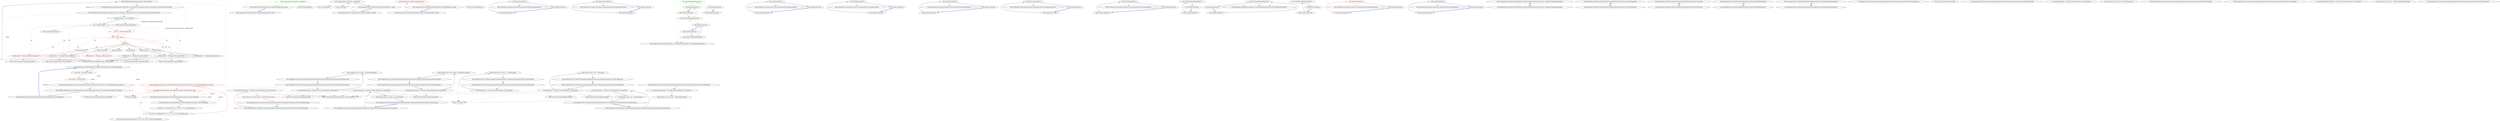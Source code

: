 digraph  {
n0 [label="Entry Humanizer.Tests.DateHumanize.VerifyWithCurrentDate(string, System.TimeSpan)", span="8-8", cluster="Humanizer.Tests.DateHumanize.VerifyWithCurrentDate(string, System.TimeSpan)"];
n1 [label="var utcNow = DateTime.UtcNow", span="10-10", cluster="Humanizer.Tests.DateHumanize.VerifyWithCurrentDate(string, System.TimeSpan)"];
n3 [label="Assert.Equal(expectedString, utcNow.Add(deltaFromNow).Humanize(utcDate: true, dateToCompareAgainst: utcNow))", span="14-14", cluster="Humanizer.Tests.DateHumanize.VerifyWithCurrentDate(string, System.TimeSpan)"];
n4 [label="Assert.Equal(expectedString, localNow.Add(deltaFromNow).Humanize(utcDate: false, dateToCompareAgainst: localNow))", span="15-15", cluster="Humanizer.Tests.DateHumanize.VerifyWithCurrentDate(string, System.TimeSpan)"];
n2 [label="var localNow = DateTime.Now", span="11-11", cluster="Humanizer.Tests.DateHumanize.VerifyWithCurrentDate(string, System.TimeSpan)", color=red, community=0];
n6 [label="Entry System.DateTime.Add(System.TimeSpan)", span="0-0", cluster="System.DateTime.Add(System.TimeSpan)"];
n7 [label="Entry System.DateTime.Humanize(bool, System.DateTime?)", span="19-19", cluster="System.DateTime.Humanize(bool, System.DateTime?)"];
n8 [label="Entry Unk.Equal", span="", cluster="Unk.Equal"];
n5 [label="Exit Humanizer.Tests.DateHumanize.VerifyWithCurrentDate(string, System.TimeSpan)", span="8-8", cluster="Humanizer.Tests.DateHumanize.VerifyWithCurrentDate(string, System.TimeSpan)"];
n9 [label="Entry Humanizer.Tests.DateHumanize.VerifyWithDateInjection(string, System.TimeSpan)", span="18-18", cluster="Humanizer.Tests.DateHumanize.VerifyWithDateInjection(string, System.TimeSpan)"];
n10 [label="var utcNow = new DateTime(2013, 6, 20, 9, 58, 22, DateTimeKind.Utc)", span="20-20", cluster="Humanizer.Tests.DateHumanize.VerifyWithDateInjection(string, System.TimeSpan)"];
n12 [label="Assert.Equal(expectedString, utcNow.Add(deltaFromNow).Humanize(utcDate: true, dateToCompareAgainst: utcNow))", span="23-23", cluster="Humanizer.Tests.DateHumanize.VerifyWithDateInjection(string, System.TimeSpan)", color=red, community=0];
n13 [label="Assert.Equal(expectedString, now.Add(deltaFromNow).Humanize(false, now))", span="24-24", cluster="Humanizer.Tests.DateHumanize.VerifyWithDateInjection(string, System.TimeSpan)", color=red, community=0];
n11 [label="var now = new DateTime(2013, 6, 20, 11, 58, 22, DateTimeKind.Local)", span="21-21", cluster="Humanizer.Tests.DateHumanize.VerifyWithDateInjection(string, System.TimeSpan)"];
n15 [label="Entry System.DateTime.DateTime(int, int, int, int, int, int, System.DateTimeKind)", span="0-0", cluster="System.DateTime.DateTime(int, int, int, int, int, int, System.DateTimeKind)"];
n14 [label="Exit Humanizer.Tests.DateHumanize.VerifyWithDateInjection(string, System.TimeSpan)", span="18-18", cluster="Humanizer.Tests.DateHumanize.VerifyWithDateInjection(string, System.TimeSpan)"];
n16 [label="Entry Humanizer.Tests.DateHumanize.Verify(string, int, Humanizer.Localisation.TimeUnit, Humanizer.Localisation.TimeUnitTense)", span="27-27", cluster="Humanizer.Tests.DateHumanize.Verify(string, int, Humanizer.Localisation.TimeUnit, Humanizer.Localisation.TimeUnitTense)"];
n17 [label="var deltaFromNow = new TimeSpan()", span="29-29", cluster="Humanizer.Tests.DateHumanize.Verify(string, int, Humanizer.Localisation.TimeUnit, Humanizer.Localisation.TimeUnitTense)"];
n18 [label="unit = Math.Abs(unit)", span="30-30", cluster="Humanizer.Tests.DateHumanize.Verify(string, int, Humanizer.Localisation.TimeUnit, Humanizer.Localisation.TimeUnitTense)"];
n19 [label="tense == TimeUnitTense.Past", span="32-32", cluster="Humanizer.Tests.DateHumanize.Verify(string, int, Humanizer.Localisation.TimeUnit, Humanizer.Localisation.TimeUnitTense)", color=red, community=0];
n21 [label=timeUnit, span="35-35", cluster="Humanizer.Tests.DateHumanize.Verify(string, int, Humanizer.Localisation.TimeUnit, Humanizer.Localisation.TimeUnitTense)"];
n34 [label="VerifyWithCurrentDate(expectedString, deltaFromNow)", span="57-57", cluster="Humanizer.Tests.DateHumanize.Verify(string, int, Humanizer.Localisation.TimeUnit, Humanizer.Localisation.TimeUnitTense)"];
n35 [label="VerifyWithDateInjection(expectedString, deltaFromNow)", span="58-58", cluster="Humanizer.Tests.DateHumanize.Verify(string, int, Humanizer.Localisation.TimeUnit, Humanizer.Localisation.TimeUnitTense)"];
n37 [label="Entry System.TimeSpan.TimeSpan()", span="0-0", cluster="System.TimeSpan.TimeSpan()"];
n38 [label="Entry System.Math.Abs(int)", span="0-0", cluster="System.Math.Abs(int)"];
n20 [label="unit = -unit", span="33-33", cluster="Humanizer.Tests.DateHumanize.Verify(string, int, Humanizer.Localisation.TimeUnit, Humanizer.Localisation.TimeUnitTense)", color=red, community=0];
n23 [label="deltaFromNow = TimeSpan.FromSeconds(unit)", span="38-38", cluster="Humanizer.Tests.DateHumanize.Verify(string, int, Humanizer.Localisation.TimeUnit, Humanizer.Localisation.TimeUnitTense)"];
n25 [label="deltaFromNow = TimeSpan.FromMinutes(unit)", span="41-41", cluster="Humanizer.Tests.DateHumanize.Verify(string, int, Humanizer.Localisation.TimeUnit, Humanizer.Localisation.TimeUnitTense)", color=red, community=0];
n27 [label="deltaFromNow = TimeSpan.FromHours(unit)", span="44-44", cluster="Humanizer.Tests.DateHumanize.Verify(string, int, Humanizer.Localisation.TimeUnit, Humanizer.Localisation.TimeUnitTense)"];
n29 [label="deltaFromNow = TimeSpan.FromDays(unit)", span="47-47", cluster="Humanizer.Tests.DateHumanize.Verify(string, int, Humanizer.Localisation.TimeUnit, Humanizer.Localisation.TimeUnitTense)"];
n31 [label="deltaFromNow = TimeSpan.FromDays(unit*31)", span="50-50", cluster="Humanizer.Tests.DateHumanize.Verify(string, int, Humanizer.Localisation.TimeUnit, Humanizer.Localisation.TimeUnitTense)", color=red, community=0];
n33 [label="deltaFromNow = TimeSpan.FromDays(unit*366)", span="53-53", cluster="Humanizer.Tests.DateHumanize.Verify(string, int, Humanizer.Localisation.TimeUnit, Humanizer.Localisation.TimeUnitTense)"];
n22 [label="TimeUnit.Second", span="37-37", cluster="Humanizer.Tests.DateHumanize.Verify(string, int, Humanizer.Localisation.TimeUnit, Humanizer.Localisation.TimeUnitTense)"];
n24 [label="TimeUnit.Minute", span="40-40", cluster="Humanizer.Tests.DateHumanize.Verify(string, int, Humanizer.Localisation.TimeUnit, Humanizer.Localisation.TimeUnitTense)"];
n26 [label="TimeUnit.Hour", span="43-43", cluster="Humanizer.Tests.DateHumanize.Verify(string, int, Humanizer.Localisation.TimeUnit, Humanizer.Localisation.TimeUnitTense)"];
n28 [label="TimeUnit.Day", span="46-46", cluster="Humanizer.Tests.DateHumanize.Verify(string, int, Humanizer.Localisation.TimeUnit, Humanizer.Localisation.TimeUnitTense)"];
n30 [label="TimeUnit.Month", span="49-49", cluster="Humanizer.Tests.DateHumanize.Verify(string, int, Humanizer.Localisation.TimeUnit, Humanizer.Localisation.TimeUnitTense)"];
n32 [label="TimeUnit.Year", span="52-52", cluster="Humanizer.Tests.DateHumanize.Verify(string, int, Humanizer.Localisation.TimeUnit, Humanizer.Localisation.TimeUnitTense)"];
n40 [label="Entry System.TimeSpan.FromMinutes(double)", span="0-0", cluster="System.TimeSpan.FromMinutes(double)"];
n41 [label="Entry System.TimeSpan.FromHours(double)", span="0-0", cluster="System.TimeSpan.FromHours(double)"];
n39 [label="Entry System.TimeSpan.FromSeconds(double)", span="0-0", cluster="System.TimeSpan.FromSeconds(double)"];
n42 [label="Entry System.TimeSpan.FromDays(double)", span="0-0", cluster="System.TimeSpan.FromDays(double)"];
n36 [label="Exit Humanizer.Tests.DateHumanize.Verify(string, int, Humanizer.Localisation.TimeUnit, Humanizer.Localisation.TimeUnitTense)", span="27-27", cluster="Humanizer.Tests.DateHumanize.Verify(string, int, Humanizer.Localisation.TimeUnit, Humanizer.Localisation.TimeUnitTense)"];
d1 [label="Assert.Equal(number.Ordinalize(), ordinalized)", span="38-38", cluster="Humanizer.Tests.OrdinalizeTests.OrdinalizeString(string, string)", color=green, community=0];
d0 [label="Entry Humanizer.Tests.OrdinalizeTests.OrdinalizeString(string, string)", span="36-36", cluster="Humanizer.Tests.OrdinalizeTests.OrdinalizeString(string, string)"];
d2 [label="Exit Humanizer.Tests.OrdinalizeTests.OrdinalizeString(string, string)", span="36-36", cluster="Humanizer.Tests.OrdinalizeTests.OrdinalizeString(string, string)"];
d3 [label="Entry string.Ordinalize()", span="15-15", cluster="string.Ordinalize()"];
d4 [label="Entry Unk.Equal", span="", cluster="Unk.Equal"];
d6 [label="Assert.Equal(number.Ordinalize(), ordinalized)", span="72-72", cluster="Humanizer.Tests.OrdinalizeTests.OrdanizeNumber(int, string)"];
d5 [label="Entry Humanizer.Tests.OrdinalizeTests.OrdanizeNumber(int, string)", span="70-70", cluster="Humanizer.Tests.OrdinalizeTests.OrdanizeNumber(int, string)"];
d7 [label="Exit Humanizer.Tests.OrdinalizeTests.OrdanizeNumber(int, string)", span="70-70", cluster="Humanizer.Tests.OrdinalizeTests.OrdanizeNumber(int, string)"];
d8 [label="Entry int.Ordinalize()", span="25-25", cluster="int.Ordinalize()"];
m0_7 [label="Entry Humanizer.Localisation.Formatters.RussianFormatter.RussianFormatter()", span="4-4", cluster="Humanizer.Localisation.Formatters.RussianFormatter.RussianFormatter()", file="Configurator.cs"];
m0_3 [label="Entry Humanizer.Localisation.Formatters.RomanianFormatter.RomanianFormatter()", span="2-2", cluster="Humanizer.Localisation.Formatters.RomanianFormatter.RomanianFormatter()", file="Configurator.cs"];
m0_15 [label="Entry Humanizer.Localisation.Formatters.CzechSlovakPolishFormatter.CzechSlovakPolishFormatter()", span="2-2", cluster="Humanizer.Localisation.Formatters.CzechSlovakPolishFormatter.CzechSlovakPolishFormatter()", file="Configurator.cs"];
m0_11 [label="Entry Humanizer.Localisation.Formatters.ArabicFormatter.ArabicFormatter()", span="2-2", cluster="Humanizer.Localisation.Formatters.ArabicFormatter.ArabicFormatter()", file="Configurator.cs"];
m0_19 [label="Entry lambda expression", span="21-21", cluster="lambda expression", file="Configurator.cs"];
m0_0 [label="Entry lambda expression", span="16-16", cluster="lambda expression", file="Configurator.cs"];
m0_1 [label="new RomanianFormatter()", span="16-16", cluster="lambda expression", file="Configurator.cs"];
m0_2 [label="Exit lambda expression", span="16-16", cluster="lambda expression", file="Configurator.cs"];
m0_4 [label="Entry lambda expression", span="17-17", cluster="lambda expression", file="Configurator.cs"];
m0_5 [label="new RussianFormatter()", span="17-17", cluster="lambda expression", file="Configurator.cs"];
m0_6 [label="Exit lambda expression", span="17-17", cluster="lambda expression", file="Configurator.cs"];
m0_8 [label="Entry lambda expression", span="18-18", cluster="lambda expression", file="Configurator.cs"];
m0_9 [label="new ArabicFormatter()", span="18-18", cluster="lambda expression", file="Configurator.cs"];
m0_10 [label="Exit lambda expression", span="18-18", cluster="lambda expression", file="Configurator.cs"];
m0_12 [label="Entry lambda expression", span="19-19", cluster="lambda expression", file="Configurator.cs"];
m0_13 [label="new CzechSlovakPolishFormatter()", span="19-19", cluster="lambda expression", file="Configurator.cs", color=green, community=0];
m0_14 [label="Exit lambda expression", span="19-19", cluster="lambda expression", file="Configurator.cs"];
m0_16 [label="Entry lambda expression", span="20-20", cluster="lambda expression", file="Configurator.cs"];
m0_17 [label="new CzechSlovakPolishFormatter()", span="20-20", cluster="lambda expression", file="Configurator.cs"];
m0_18 [label="Exit lambda expression", span="20-20", cluster="lambda expression", file="Configurator.cs"];
m0_20 [label="new CzechSlovakPolishFormatter()", span="21-21", cluster="lambda expression", file="Configurator.cs"];
m0_21 [label="Exit lambda expression", span="21-21", cluster="lambda expression", file="Configurator.cs"];
m2_29 [label="Entry Humanizer.Localisation.Formatters.SerbianFormatter.SerbianFormatter()", span="2-2", cluster="Humanizer.Localisation.Formatters.SerbianFormatter.SerbianFormatter()", file="DefaultNumberToWordsConverter.cs"];
m2_7 [label="Entry Humanizer.Localisation.Formatters.RussianFormatter.RussianFormatter()", span="4-4", cluster="Humanizer.Localisation.Formatters.RussianFormatter.RussianFormatter()", file="DefaultNumberToWordsConverter.cs"];
m2_3 [label="Entry Humanizer.Localisation.Formatters.RomanianFormatter.RomanianFormatter()", span="2-2", cluster="Humanizer.Localisation.Formatters.RomanianFormatter.RomanianFormatter()", file="DefaultNumberToWordsConverter.cs"];
m2_33 [label="Entry Humanizer.Localisation.Formatters.SlovenianFormatter.SlovenianFormatter()", span="1-1", cluster="Humanizer.Localisation.Formatters.SlovenianFormatter.SlovenianFormatter()", file="DefaultNumberToWordsConverter.cs"];
m2_19 [label="Entry Humanizer.Localisation.Formatters.CzechSlovakPolishFormatter.CzechSlovakPolishFormatter()", span="2-2", cluster="Humanizer.Localisation.Formatters.CzechSlovakPolishFormatter.CzechSlovakPolishFormatter()", file="DefaultNumberToWordsConverter.cs"];
m2_15 [label="Entry Humanizer.Localisation.Formatters.HebrewFormatter.HebrewFormatter()", span="2-2", cluster="Humanizer.Localisation.Formatters.HebrewFormatter.HebrewFormatter()", file="DefaultNumberToWordsConverter.cs"];
m2_11 [label="Entry Humanizer.Localisation.Formatters.ArabicFormatter.ArabicFormatter()", span="2-2", cluster="Humanizer.Localisation.Formatters.ArabicFormatter.ArabicFormatter()", file="DefaultNumberToWordsConverter.cs"];
m2_30 [label="Entry lambda expression", span="24-24", cluster="lambda expression", file="DefaultNumberToWordsConverter.cs"];
m2_0 [label="Entry lambda expression", span="16-16", cluster="lambda expression", file="DefaultNumberToWordsConverter.cs"];
m2_1 [label="new RomanianFormatter()", span="16-16", cluster="lambda expression", file="DefaultNumberToWordsConverter.cs"];
m2_2 [label="Exit lambda expression", span="16-16", cluster="lambda expression", file="DefaultNumberToWordsConverter.cs"];
m2_4 [label="Entry lambda expression", span="17-17", cluster="lambda expression", file="DefaultNumberToWordsConverter.cs"];
m2_5 [label="new RussianFormatter()", span="17-17", cluster="lambda expression", file="DefaultNumberToWordsConverter.cs"];
m2_6 [label="Exit lambda expression", span="17-17", cluster="lambda expression", file="DefaultNumberToWordsConverter.cs"];
m2_8 [label="Entry lambda expression", span="18-18", cluster="lambda expression", file="DefaultNumberToWordsConverter.cs"];
m2_9 [label="new ArabicFormatter()", span="18-18", cluster="lambda expression", file="DefaultNumberToWordsConverter.cs"];
m2_10 [label="Exit lambda expression", span="18-18", cluster="lambda expression", file="DefaultNumberToWordsConverter.cs"];
m2_12 [label="Entry lambda expression", span="19-19", cluster="lambda expression", file="DefaultNumberToWordsConverter.cs"];
m2_13 [label="new HebrewFormatter()", span="19-19", cluster="lambda expression", color=red, community=0, file="DefaultNumberToWordsConverter.cs"];
m2_14 [label="Exit lambda expression", span="19-19", cluster="lambda expression", file="DefaultNumberToWordsConverter.cs"];
m2_16 [label="Entry lambda expression", span="20-20", cluster="lambda expression", file="DefaultNumberToWordsConverter.cs"];
m2_17 [label="new CzechSlovakPolishFormatter()", span="20-20", cluster="lambda expression", file="DefaultNumberToWordsConverter.cs"];
m2_18 [label="Exit lambda expression", span="20-20", cluster="lambda expression", file="DefaultNumberToWordsConverter.cs"];
m2_20 [label="Entry lambda expression", span="21-21", cluster="lambda expression", file="DefaultNumberToWordsConverter.cs"];
m2_21 [label="new CzechSlovakPolishFormatter()", span="21-21", cluster="lambda expression", file="DefaultNumberToWordsConverter.cs"];
m2_22 [label="Exit lambda expression", span="21-21", cluster="lambda expression", file="DefaultNumberToWordsConverter.cs"];
m2_23 [label="Entry lambda expression", span="22-22", cluster="lambda expression", file="DefaultNumberToWordsConverter.cs"];
m2_24 [label="new CzechSlovakPolishFormatter()", span="22-22", cluster="lambda expression", file="DefaultNumberToWordsConverter.cs"];
m2_25 [label="Exit lambda expression", span="22-22", cluster="lambda expression", file="DefaultNumberToWordsConverter.cs"];
m2_26 [label="Entry lambda expression", span="23-23", cluster="lambda expression", file="DefaultNumberToWordsConverter.cs"];
m2_27 [label="new SerbianFormatter()", span="23-23", cluster="lambda expression", file="DefaultNumberToWordsConverter.cs"];
m2_28 [label="Exit lambda expression", span="23-23", cluster="lambda expression", file="DefaultNumberToWordsConverter.cs"];
m2_31 [label="new SlovenianFormatter()", span="24-24", cluster="lambda expression", file="DefaultNumberToWordsConverter.cs"];
m2_32 [label="Exit lambda expression", span="24-24", cluster="lambda expression", file="DefaultNumberToWordsConverter.cs"];
m4_2 [label="Entry Humanizer.Localisation.NumberToWords.INumberToWordsConverter.Convert(int, Humanizer.GrammaticalGender)", span="22-22", cluster="Humanizer.Localisation.NumberToWords.INumberToWordsConverter.Convert(int, Humanizer.GrammaticalGender)", file="INumberToWordsConverter.cs"];
m4_3 [label="Exit Humanizer.Localisation.NumberToWords.INumberToWordsConverter.Convert(int, Humanizer.GrammaticalGender)", span="22-22", cluster="Humanizer.Localisation.NumberToWords.INumberToWordsConverter.Convert(int, Humanizer.GrammaticalGender)", file="INumberToWordsConverter.cs"];
m4_4 [label="Entry Humanizer.Localisation.NumberToWords.INumberToWordsConverter.ConvertToOrdinal(int)", span="29-29", cluster="Humanizer.Localisation.NumberToWords.INumberToWordsConverter.ConvertToOrdinal(int)", file="INumberToWordsConverter.cs"];
m4_5 [label="Exit Humanizer.Localisation.NumberToWords.INumberToWordsConverter.ConvertToOrdinal(int)", span="29-29", cluster="Humanizer.Localisation.NumberToWords.INumberToWordsConverter.ConvertToOrdinal(int)", file="INumberToWordsConverter.cs"];
m4_0 [label="Entry Humanizer.Localisation.NumberToWords.INumberToWordsConverter.Convert(int)", span="12-12", cluster="Humanizer.Localisation.NumberToWords.INumberToWordsConverter.Convert(int)", file="INumberToWordsConverter.cs"];
m4_1 [label="Exit Humanizer.Localisation.NumberToWords.INumberToWordsConverter.Convert(int)", span="12-12", cluster="Humanizer.Localisation.NumberToWords.INumberToWordsConverter.Convert(int)", file="INumberToWordsConverter.cs"];
m5_0 [label="Entry Humanizer.Tests.NumberToOrdinalWordsTests.NumberToOrdinalWordsTests()", span="7-7", cluster="Humanizer.Tests.NumberToOrdinalWordsTests.NumberToOrdinalWordsTests()", file="NumberToOrdinalWordsTests.cs"];
m5_1 [label="Exit Humanizer.Tests.NumberToOrdinalWordsTests.NumberToOrdinalWordsTests()", span="7-7", cluster="Humanizer.Tests.NumberToOrdinalWordsTests.NumberToOrdinalWordsTests()", file="NumberToOrdinalWordsTests.cs"];
m5_2 [label="Entry Humanizer.Tests.NumberToOrdinalWordsTests.ToOrdinalWords(int, string)", span="52-52", cluster="Humanizer.Tests.NumberToOrdinalWordsTests.ToOrdinalWords(int, string)", file="NumberToOrdinalWordsTests.cs"];
m5_3 [label="Assert.Equal(words, number.ToOrdinalWords())", span="54-54", cluster="Humanizer.Tests.NumberToOrdinalWordsTests.ToOrdinalWords(int, string)", color=red, community=0, file="NumberToOrdinalWordsTests.cs"];
m5_4 [label="Exit Humanizer.Tests.NumberToOrdinalWordsTests.ToOrdinalWords(int, string)", span="52-52", cluster="Humanizer.Tests.NumberToOrdinalWordsTests.ToOrdinalWords(int, string)", file="NumberToOrdinalWordsTests.cs"];
m5_5 [label="Entry int.ToOrdinalWords()", span="52-52", cluster="int.ToOrdinalWords()", file="NumberToOrdinalWordsTests.cs"];
m7_22 [label="Entry Humanizer.Tests.Localisation.RomanianDateHumanizeTests.RomanianTranslationIsCorrectFor2SecondsAgo()", span="49-49", cluster="Humanizer.Tests.Localisation.RomanianDateHumanizeTests.RomanianTranslationIsCorrectFor2SecondsAgo()", file="NumberToWordsTests.cs"];
m7_23 [label="var twoSecondsAgo = DateTime.UtcNow.AddSeconds(-2).Humanize()", span="51-51", cluster="Humanizer.Tests.Localisation.RomanianDateHumanizeTests.RomanianTranslationIsCorrectFor2SecondsAgo()", file="NumberToWordsTests.cs"];
m7_24 [label="Assert.Equal(''acum 2 secunde'', twoSecondsAgo)", span="53-53", cluster="Humanizer.Tests.Localisation.RomanianDateHumanizeTests.RomanianTranslationIsCorrectFor2SecondsAgo()", file="NumberToWordsTests.cs"];
m7_25 [label="Exit Humanizer.Tests.Localisation.RomanianDateHumanizeTests.RomanianTranslationIsCorrectFor2SecondsAgo()", span="49-49", cluster="Humanizer.Tests.Localisation.RomanianDateHumanizeTests.RomanianTranslationIsCorrectFor2SecondsAgo()", file="NumberToWordsTests.cs"];
m7_13 [label="Entry Humanizer.Tests.Localisation.RomanianDateHumanizeTests.RomanianTranslationIsCorrectFor19MinutesAgo()", span="33-33", cluster="Humanizer.Tests.Localisation.RomanianDateHumanizeTests.RomanianTranslationIsCorrectFor19MinutesAgo()", file="NumberToWordsTests.cs"];
m7_14 [label="var nineteenMinutesAgo = DateTime.UtcNow.AddMinutes(-19).Humanize()", span="35-35", cluster="Humanizer.Tests.Localisation.RomanianDateHumanizeTests.RomanianTranslationIsCorrectFor19MinutesAgo()", file="NumberToWordsTests.cs"];
m7_15 [label="Assert.Equal(''acum 19 minute'', nineteenMinutesAgo)", span="37-37", cluster="Humanizer.Tests.Localisation.RomanianDateHumanizeTests.RomanianTranslationIsCorrectFor19MinutesAgo()", file="NumberToWordsTests.cs"];
m7_16 [label="Exit Humanizer.Tests.Localisation.RomanianDateHumanizeTests.RomanianTranslationIsCorrectFor19MinutesAgo()", span="33-33", cluster="Humanizer.Tests.Localisation.RomanianDateHumanizeTests.RomanianTranslationIsCorrectFor19MinutesAgo()", file="NumberToWordsTests.cs"];
m7_17 [label="Entry System.DateTime.AddMinutes(double)", span="0-0", cluster="System.DateTime.AddMinutes(double)", file="NumberToWordsTests.cs"];
m7_31 [label="Entry Humanizer.Tests.Localisation.RomanianDateHumanizeTests.RomanianTranslationIsCorrectFor10DaysAgo()", span="65-65", cluster="Humanizer.Tests.Localisation.RomanianDateHumanizeTests.RomanianTranslationIsCorrectFor10DaysAgo()", file="NumberToWordsTests.cs"];
m7_32 [label="var tenDaysAgo = DateTime.UtcNow.AddDays(-10).Humanize()", span="67-67", cluster="Humanizer.Tests.Localisation.RomanianDateHumanizeTests.RomanianTranslationIsCorrectFor10DaysAgo()", file="NumberToWordsTests.cs"];
m7_33 [label="Assert.Equal(''acum 10 zile'', tenDaysAgo)", span="69-69", cluster="Humanizer.Tests.Localisation.RomanianDateHumanizeTests.RomanianTranslationIsCorrectFor10DaysAgo()", file="NumberToWordsTests.cs"];
m7_34 [label="Exit Humanizer.Tests.Localisation.RomanianDateHumanizeTests.RomanianTranslationIsCorrectFor10DaysAgo()", span="65-65", cluster="Humanizer.Tests.Localisation.RomanianDateHumanizeTests.RomanianTranslationIsCorrectFor10DaysAgo()", file="NumberToWordsTests.cs"];
m7_26 [label="Entry System.DateTime.AddSeconds(double)", span="0-0", cluster="System.DateTime.AddSeconds(double)", file="NumberToWordsTests.cs"];
m7_0 [label="Entry Humanizer.Tests.Localisation.RomanianDateHumanizeTests.RomanianDateHumanizeTests()", span="12-12", cluster="Humanizer.Tests.Localisation.RomanianDateHumanizeTests.RomanianDateHumanizeTests()", file="NumberToWordsTests.cs"];
m7_1 [label="Exit Humanizer.Tests.Localisation.RomanianDateHumanizeTests.RomanianDateHumanizeTests()", span="12-12", cluster="Humanizer.Tests.Localisation.RomanianDateHumanizeTests.RomanianDateHumanizeTests()", file="NumberToWordsTests.cs"];
m7_36 [label="Entry Humanizer.Tests.Localisation.RomanianDateHumanizeTests.RomanianTranslationIsCorrectFor23DaysAgo()", span="73-73", cluster="Humanizer.Tests.Localisation.RomanianDateHumanizeTests.RomanianTranslationIsCorrectFor23DaysAgo()", file="NumberToWordsTests.cs"];
m7_37 [label="var twentyThreeDaysAgo = DateTime.UtcNow.AddDays(-23).Humanize()", span="75-75", cluster="Humanizer.Tests.Localisation.RomanianDateHumanizeTests.RomanianTranslationIsCorrectFor23DaysAgo()", file="NumberToWordsTests.cs"];
m7_38 [label="Assert.Equal(''acum 23 de zile'', twentyThreeDaysAgo)", span="77-77", cluster="Humanizer.Tests.Localisation.RomanianDateHumanizeTests.RomanianTranslationIsCorrectFor23DaysAgo()", file="NumberToWordsTests.cs"];
m7_39 [label="Exit Humanizer.Tests.Localisation.RomanianDateHumanizeTests.RomanianTranslationIsCorrectFor23DaysAgo()", span="73-73", cluster="Humanizer.Tests.Localisation.RomanianDateHumanizeTests.RomanianTranslationIsCorrectFor23DaysAgo()", file="NumberToWordsTests.cs"];
m7_9 [label="Entry Humanizer.Tests.Localisation.RomanianDateHumanizeTests.RomanianTranslationIsCorrectFor20HoursAgo()", span="25-25", cluster="Humanizer.Tests.Localisation.RomanianDateHumanizeTests.RomanianTranslationIsCorrectFor20HoursAgo()", file="NumberToWordsTests.cs"];
m7_10 [label="var threeHoursAgo = DateTime.UtcNow.AddHours(-20).Humanize()", span="27-27", cluster="Humanizer.Tests.Localisation.RomanianDateHumanizeTests.RomanianTranslationIsCorrectFor20HoursAgo()", file="NumberToWordsTests.cs"];
m7_11 [label="Assert.Equal(''acum 20 de ore'', threeHoursAgo)", span="29-29", cluster="Humanizer.Tests.Localisation.RomanianDateHumanizeTests.RomanianTranslationIsCorrectFor20HoursAgo()", file="NumberToWordsTests.cs"];
m7_12 [label="Exit Humanizer.Tests.Localisation.RomanianDateHumanizeTests.RomanianTranslationIsCorrectFor20HoursAgo()", span="25-25", cluster="Humanizer.Tests.Localisation.RomanianDateHumanizeTests.RomanianTranslationIsCorrectFor20HoursAgo()", file="NumberToWordsTests.cs"];
m7_8 [label="Entry Unk.Equal", span="", cluster="Unk.Equal", file="NumberToWordsTests.cs"];
m7_44 [label="Entry System.DateTime.AddYears(int)", span="0-0", cluster="System.DateTime.AddYears(int)", file="NumberToWordsTests.cs"];
m7_45 [label="Entry Humanizer.Tests.Localisation.RomanianDateHumanizeTests.RomanianTranslationIsCorrectFor100YearsAgo()", span="89-89", cluster="Humanizer.Tests.Localisation.RomanianDateHumanizeTests.RomanianTranslationIsCorrectFor100YearsAgo()", file="NumberToWordsTests.cs"];
m7_46 [label="var hunderedYearsAgo = DateTime.UtcNow.AddYears(-100).Humanize()", span="91-91", cluster="Humanizer.Tests.Localisation.RomanianDateHumanizeTests.RomanianTranslationIsCorrectFor100YearsAgo()", file="NumberToWordsTests.cs"];
m7_47 [label="Assert.Equal(''acum 100 de ani'', hunderedYearsAgo)", span="93-93", cluster="Humanizer.Tests.Localisation.RomanianDateHumanizeTests.RomanianTranslationIsCorrectFor100YearsAgo()", file="NumberToWordsTests.cs"];
m7_48 [label="Exit Humanizer.Tests.Localisation.RomanianDateHumanizeTests.RomanianTranslationIsCorrectFor100YearsAgo()", span="89-89", cluster="Humanizer.Tests.Localisation.RomanianDateHumanizeTests.RomanianTranslationIsCorrectFor100YearsAgo()", file="NumberToWordsTests.cs"];
m7_18 [label="Entry Humanizer.Tests.Localisation.RomanianDateHumanizeTests.RomanianTranslationIsCorrectFor44MinutesAgo()", span="41-41", cluster="Humanizer.Tests.Localisation.RomanianDateHumanizeTests.RomanianTranslationIsCorrectFor44MinutesAgo()", file="NumberToWordsTests.cs"];
m7_19 [label="var fourtyFourMinutesAgo = DateTime.UtcNow.AddMinutes(-44).Humanize()", span="43-43", cluster="Humanizer.Tests.Localisation.RomanianDateHumanizeTests.RomanianTranslationIsCorrectFor44MinutesAgo()", file="NumberToWordsTests.cs"];
m7_20 [label="Assert.Equal(''acum 44 de minute'', fourtyFourMinutesAgo)", span="45-45", cluster="Humanizer.Tests.Localisation.RomanianDateHumanizeTests.RomanianTranslationIsCorrectFor44MinutesAgo()", color=red, community=0, file="NumberToWordsTests.cs"];
m7_21 [label="Exit Humanizer.Tests.Localisation.RomanianDateHumanizeTests.RomanianTranslationIsCorrectFor44MinutesAgo()", span="41-41", cluster="Humanizer.Tests.Localisation.RomanianDateHumanizeTests.RomanianTranslationIsCorrectFor44MinutesAgo()", file="NumberToWordsTests.cs"];
m7_2 [label="Entry Humanizer.Tests.Localisation.RomanianDateHumanizeTests.RomanianTranslationIsCorrectForThreeHoursAgo()", span="17-17", cluster="Humanizer.Tests.Localisation.RomanianDateHumanizeTests.RomanianTranslationIsCorrectForThreeHoursAgo()", file="NumberToWordsTests.cs"];
m7_3 [label="var threeHoursAgo = DateTime.UtcNow.AddHours(-3).Humanize()", span="19-19", cluster="Humanizer.Tests.Localisation.RomanianDateHumanizeTests.RomanianTranslationIsCorrectForThreeHoursAgo()", file="NumberToWordsTests.cs"];
m7_4 [label="Assert.Equal(''acum 3 ore'', threeHoursAgo)", span="21-21", cluster="Humanizer.Tests.Localisation.RomanianDateHumanizeTests.RomanianTranslationIsCorrectForThreeHoursAgo()", file="NumberToWordsTests.cs"];
m7_5 [label="Exit Humanizer.Tests.Localisation.RomanianDateHumanizeTests.RomanianTranslationIsCorrectForThreeHoursAgo()", span="17-17", cluster="Humanizer.Tests.Localisation.RomanianDateHumanizeTests.RomanianTranslationIsCorrectForThreeHoursAgo()", file="NumberToWordsTests.cs"];
m7_27 [label="Entry Humanizer.Tests.Localisation.RomanianDateHumanizeTests.RomanianTranslationIsCorrectFor59SecondsAgo()", span="57-57", cluster="Humanizer.Tests.Localisation.RomanianDateHumanizeTests.RomanianTranslationIsCorrectFor59SecondsAgo()", file="NumberToWordsTests.cs"];
m7_28 [label="var fiftyNineSecondsAgo = DateTime.UtcNow.AddSeconds(-59).Humanize()", span="59-59", cluster="Humanizer.Tests.Localisation.RomanianDateHumanizeTests.RomanianTranslationIsCorrectFor59SecondsAgo()", file="NumberToWordsTests.cs"];
m7_29 [label="Assert.Equal(''acum 59 de secunde'', fiftyNineSecondsAgo)", span="61-61", cluster="Humanizer.Tests.Localisation.RomanianDateHumanizeTests.RomanianTranslationIsCorrectFor59SecondsAgo()", file="NumberToWordsTests.cs"];
m7_30 [label="Exit Humanizer.Tests.Localisation.RomanianDateHumanizeTests.RomanianTranslationIsCorrectFor59SecondsAgo()", span="57-57", cluster="Humanizer.Tests.Localisation.RomanianDateHumanizeTests.RomanianTranslationIsCorrectFor59SecondsAgo()", file="NumberToWordsTests.cs"];
m7_35 [label="Entry System.DateTime.AddDays(double)", span="0-0", cluster="System.DateTime.AddDays(double)", file="NumberToWordsTests.cs"];
m7_40 [label="Entry Humanizer.Tests.Localisation.RomanianDateHumanizeTests.RomanianTranslationIsCorrectFor119YearsAgo()", span="81-81", cluster="Humanizer.Tests.Localisation.RomanianDateHumanizeTests.RomanianTranslationIsCorrectFor119YearsAgo()", file="NumberToWordsTests.cs"];
m7_41 [label="var oneHundredNineteenYearsAgo = DateTime.UtcNow.AddYears(-119).Humanize()", span="83-83", cluster="Humanizer.Tests.Localisation.RomanianDateHumanizeTests.RomanianTranslationIsCorrectFor119YearsAgo()", file="NumberToWordsTests.cs"];
m7_42 [label="Assert.Equal(''acum 119 ani'', oneHundredNineteenYearsAgo)", span="85-85", cluster="Humanizer.Tests.Localisation.RomanianDateHumanizeTests.RomanianTranslationIsCorrectFor119YearsAgo()", file="NumberToWordsTests.cs"];
m7_43 [label="Exit Humanizer.Tests.Localisation.RomanianDateHumanizeTests.RomanianTranslationIsCorrectFor119YearsAgo()", span="81-81", cluster="Humanizer.Tests.Localisation.RomanianDateHumanizeTests.RomanianTranslationIsCorrectFor119YearsAgo()", file="NumberToWordsTests.cs"];
m7_6 [label="Entry System.DateTime.AddHours(double)", span="0-0", cluster="System.DateTime.AddHours(double)", file="NumberToWordsTests.cs"];
n0 -> n1  [key=0, style=solid];
n0 -> n3  [key=1, style=dashed, color=darkseagreen4, label=string];
n0 -> n4  [key=1, style=dashed, color=darkseagreen4, label=string];
n1 -> n2  [key=0, style=solid, color=red];
n1 -> n3  [key=1, style=dashed, color=darkseagreen4, label=utcNow];
n3 -> n4  [key=0, style=solid];
n3 -> n6  [key=2, style=dotted];
n3 -> n7  [key=2, style=dotted];
n3 -> n8  [key=2, style=dotted];
n4 -> n5  [key=0, style=solid];
n4 -> n6  [key=2, style=dotted];
n4 -> n7  [key=2, style=dotted];
n4 -> n8  [key=2, style=dotted];
n2 -> n3  [key=0, style=solid, color=red];
n2 -> n4  [key=1, style=dashed, color=red, label=localNow];
n5 -> n0  [key=0, style=bold, color=blue];
n9 -> n10  [key=0, style=solid];
n9 -> n12  [key=1, style=dashed, color=red, label=string];
n9 -> n13  [key=1, style=dashed, color=red, label=string];
n10 -> n11  [key=0, style=solid];
n10 -> n15  [key=2, style=dotted];
n10 -> n12  [key=1, style=dashed, color=red, label=utcNow];
n12 -> n13  [key=0, style=solid, color=red];
n12 -> n6  [key=2, style=dotted, color=red];
n12 -> n7  [key=2, style=dotted, color=red];
n12 -> n8  [key=2, style=dotted, color=red];
n13 -> n14  [key=0, style=solid, color=red];
n13 -> n6  [key=2, style=dotted, color=red];
n13 -> n7  [key=2, style=dotted, color=red];
n13 -> n8  [key=2, style=dotted, color=red];
n11 -> n12  [key=0, style=solid, color=red];
n11 -> n15  [key=2, style=dotted];
n11 -> n13  [key=1, style=dashed, color=red, label=now];
n14 -> n9  [key=0, style=bold, color=blue];
n16 -> n17  [key=0, style=solid];
n16 -> n18  [key=1, style=dashed, color=darkseagreen4, label=int];
n16 -> n19  [key=1, style=dashed, color=red, label="Humanizer.Localisation.TimeUnitTense"];
n16 -> n21  [key=1, style=dashed, color=darkseagreen4, label="Humanizer.Localisation.TimeUnit"];
n16 -> n34  [key=1, style=dashed, color=darkseagreen4, label=string];
n16 -> n35  [key=1, style=dashed, color=darkseagreen4, label=string];
n17 -> n18  [key=0, style=solid];
n17 -> n37  [key=2, style=dotted];
n18 -> n19  [key=0, style=solid, color=red];
n18 -> n38  [key=2, style=dotted];
n18 -> n18  [key=1, style=dashed, color=darkseagreen4, label=int];
n18 -> n20  [key=1, style=dashed, color=red, label=int];
n18 -> n23  [key=1, style=dashed, color=darkseagreen4, label=int];
n18 -> n25  [key=1, style=dashed, color=red, label=int];
n18 -> n27  [key=1, style=dashed, color=darkseagreen4, label=int];
n18 -> n29  [key=1, style=dashed, color=darkseagreen4, label=int];
n18 -> n31  [key=1, style=dashed, color=red, label=int];
n18 -> n33  [key=1, style=dashed, color=darkseagreen4, label=int];
n19 -> n20  [key=0, style=solid, color=red];
n19 -> n21  [key=0, style=solid, color=red];
n21 -> n22  [key=0, style=solid];
n21 -> n24  [key=0, style=solid];
n21 -> n26  [key=0, style=solid];
n21 -> n28  [key=0, style=solid];
n21 -> n30  [key=0, style=solid];
n21 -> n32  [key=0, style=solid];
n34 -> n35  [key=0, style=solid];
n34 -> n0  [key=2, style=dotted];
n35 -> n36  [key=0, style=solid];
n35 -> n9  [key=2, style=dotted];
n20 -> n21  [key=0, style=solid, color=red];
n20 -> n20  [key=1, style=dashed, color=red, label=int];
n20 -> n23  [key=1, style=dashed, color=red, label=int];
n20 -> n25  [key=1, style=dashed, color=red, label=int];
n20 -> n27  [key=1, style=dashed, color=red, label=int];
n20 -> n29  [key=1, style=dashed, color=red, label=int];
n20 -> n31  [key=1, style=dashed, color=red, label=int];
n20 -> n33  [key=1, style=dashed, color=red, label=int];
n23 -> n34  [key=0, style=solid];
n23 -> n39  [key=2, style=dotted];
n25 -> n34  [key=0, style=solid, color=red];
n25 -> n40  [key=2, style=dotted, color=red];
n27 -> n34  [key=0, style=solid];
n27 -> n41  [key=2, style=dotted];
n29 -> n34  [key=0, style=solid];
n29 -> n42  [key=2, style=dotted];
n31 -> n34  [key=0, style=solid, color=red];
n31 -> n42  [key=2, style=dotted, color=red];
n33 -> n34  [key=0, style=solid];
n33 -> n42  [key=2, style=dotted];
n33 -> n35  [key=1, style=dashed, color=darkseagreen4, label=deltaFromNow];
n22 -> n23  [key=0, style=solid];
n24 -> n25  [key=0, style=solid, color=red];
n26 -> n27  [key=0, style=solid];
n28 -> n29  [key=0, style=solid];
n30 -> n31  [key=0, style=solid, color=red];
n32 -> n33  [key=0, style=solid];
n36 -> n16  [key=0, style=bold, color=blue];
d1 -> d2  [key=0, style=solid, color=green];
d1 -> d3  [key=2, style=dotted, color=green];
d1 -> d4  [key=2, style=dotted, color=green];
d0 -> d1  [key=0, style=solid, color=green];
d2 -> d0  [key=0, style=bold, color=blue];
d6 -> d4  [key=2, style=dotted];
d6 -> d7  [key=0, style=solid];
d6 -> d8  [key=2, style=dotted];
d5 -> d6  [key=0, style=solid];
d7 -> d5  [key=0, style=bold, color=blue];
m0_19 -> m0_20  [key=0, style=solid];
m0_19 -> m0_17  [key=0, style=solid, color=green];
m0_0 -> m0_1  [key=0, style=solid];
m0_1 -> m0_2  [key=0, style=solid];
m0_1 -> m0_3  [key=2, style=dotted];
m0_2 -> m0_0  [key=0, style=bold, color=blue];
m0_4 -> m0_5  [key=0, style=solid];
m0_5 -> m0_6  [key=0, style=solid];
m0_5 -> m0_7  [key=2, style=dotted];
m0_6 -> m0_4  [key=0, style=bold, color=blue];
m0_8 -> m0_9  [key=0, style=solid];
m0_9 -> m0_10  [key=0, style=solid];
m0_9 -> m0_11  [key=2, style=dotted];
m0_10 -> m0_8  [key=0, style=bold, color=blue];
m0_12 -> m0_13  [key=0, style=solid, color=green];
m0_13 -> m0_14  [key=0, style=solid, color=green];
m0_13 -> m0_15  [key=2, style=dotted, color=green];
m0_13 -> m0_18  [key=0, style=solid, color=green];
m0_14 -> m0_12  [key=0, style=bold, color=blue];
m0_16 -> m0_17  [key=0, style=solid, color=red];
m0_16 -> m0_13  [key=0, style=solid, color=green];
m0_17 -> m0_18  [key=0, style=solid, color=red];
m0_17 -> m0_15  [key=2, style=dotted];
m0_17 -> m0_21  [key=0, style=solid, color=green];
m0_18 -> m0_16  [key=0, style=bold, color=blue];
m0_20 -> m0_21  [key=0, style=solid];
m0_20 -> m0_15  [key=2, style=dotted];
m0_21 -> m0_19  [key=0, style=bold, color=blue];
m2_30 -> m2_31  [key=0, style=solid];
m2_0 -> m2_1  [key=0, style=solid];
m2_1 -> m2_2  [key=0, style=solid];
m2_1 -> m2_3  [key=2, style=dotted];
m2_2 -> m2_0  [key=0, style=bold, color=blue];
m2_4 -> m2_5  [key=0, style=solid];
m2_5 -> m2_6  [key=0, style=solid];
m2_5 -> m2_7  [key=2, style=dotted];
m2_6 -> m2_4  [key=0, style=bold, color=blue];
m2_8 -> m2_9  [key=0, style=solid];
m2_9 -> m2_10  [key=0, style=solid];
m2_9 -> m2_11  [key=2, style=dotted];
m2_10 -> m2_8  [key=0, style=bold, color=blue];
m2_12 -> m2_13  [key=0, style=solid, color=red];
m2_13 -> m2_14  [key=0, style=solid, color=red];
m2_13 -> m2_15  [key=2, style=dotted, color=red];
m2_14 -> m2_12  [key=0, style=bold, color=blue];
m2_16 -> m2_17  [key=0, style=solid];
m2_17 -> m2_18  [key=0, style=solid];
m2_17 -> m2_19  [key=2, style=dotted];
m2_18 -> m2_16  [key=0, style=bold, color=blue];
m2_20 -> m2_21  [key=0, style=solid];
m2_21 -> m2_22  [key=0, style=solid];
m2_21 -> m2_19  [key=2, style=dotted];
m2_22 -> m2_20  [key=0, style=bold, color=blue];
m2_23 -> m2_24  [key=0, style=solid];
m2_24 -> m2_25  [key=0, style=solid];
m2_24 -> m2_19  [key=2, style=dotted];
m2_25 -> m2_23  [key=0, style=bold, color=blue];
m2_26 -> m2_27  [key=0, style=solid];
m2_27 -> m2_28  [key=0, style=solid];
m2_27 -> m2_29  [key=2, style=dotted];
m2_28 -> m2_26  [key=0, style=bold, color=blue];
m2_31 -> m2_32  [key=0, style=solid];
m2_31 -> m2_33  [key=2, style=dotted];
m2_32 -> m2_30  [key=0, style=bold, color=blue];
m4_2 -> m4_3  [key=0, style=solid];
m4_3 -> m4_2  [key=0, style=bold, color=blue];
m4_4 -> m4_5  [key=0, style=solid];
m4_5 -> m4_4  [key=0, style=bold, color=blue];
m4_0 -> m4_1  [key=0, style=solid];
m4_1 -> m4_0  [key=0, style=bold, color=blue];
m5_0 -> m5_1  [key=0, style=solid];
m5_1 -> m5_0  [key=0, style=bold, color=blue];
m5_2 -> m5_3  [key=0, style=solid, color=red];
m5_3 -> m5_4  [key=0, style=solid, color=red];
m5_3 -> m5_5  [key=2, style=dotted, color=red];
m5_3 -> d4  [key=2, style=dotted, color=red];
m5_4 -> m5_2  [key=0, style=bold, color=blue];
m7_22 -> m7_23  [key=0, style=solid];
m7_23 -> m7_24  [key=0, style=solid];
m7_23 -> m7_26  [key=2, style=dotted];
m7_23 -> n7  [key=2, style=dotted];
m7_24 -> m7_25  [key=0, style=solid];
m7_24 -> m7_8  [key=2, style=dotted];
m7_25 -> m7_22  [key=0, style=bold, color=blue];
m7_13 -> m7_14  [key=0, style=solid];
m7_14 -> m7_15  [key=0, style=solid];
m7_14 -> m7_17  [key=2, style=dotted];
m7_14 -> n7  [key=2, style=dotted];
m7_15 -> m7_16  [key=0, style=solid];
m7_15 -> m7_8  [key=2, style=dotted];
m7_16 -> m7_13  [key=0, style=bold, color=blue];
m7_31 -> m7_32  [key=0, style=solid];
m7_32 -> m7_33  [key=0, style=solid];
m7_32 -> m7_35  [key=2, style=dotted];
m7_32 -> n7  [key=2, style=dotted];
m7_33 -> m7_34  [key=0, style=solid];
m7_33 -> m7_8  [key=2, style=dotted];
m7_34 -> m7_31  [key=0, style=bold, color=blue];
m7_0 -> m7_1  [key=0, style=solid];
m7_1 -> m7_0  [key=0, style=bold, color=blue];
m7_36 -> m7_37  [key=0, style=solid];
m7_37 -> m7_38  [key=0, style=solid];
m7_37 -> m7_35  [key=2, style=dotted];
m7_9 -> m7_10  [key=0, style=solid];
m7_10 -> m7_11  [key=0, style=solid];
m7_10 -> m7_6  [key=2, style=dotted];
m7_10 -> n7  [key=2, style=dotted];
m7_11 -> m7_12  [key=0, style=solid];
m7_11 -> m7_8  [key=2, style=dotted];
m7_12 -> m7_9  [key=0, style=bold, color=blue];
m7_18 -> m7_19  [key=0, style=solid];
m7_19 -> m7_20  [key=0, style=solid, color=red];
m7_19 -> m7_17  [key=2, style=dotted];
m7_19 -> n7  [key=2, style=dotted];
m7_20 -> m7_21  [key=0, style=solid, color=red];
m7_20 -> m7_8  [key=2, style=dotted, color=red];
m7_21 -> m7_18  [key=0, style=bold, color=blue];
m7_2 -> m7_3  [key=0, style=solid];
m7_3 -> m7_4  [key=0, style=solid];
m7_3 -> m7_6  [key=2, style=dotted];
m7_3 -> n7  [key=2, style=dotted];
m7_4 -> m7_5  [key=0, style=solid];
m7_4 -> m7_8  [key=2, style=dotted];
m7_5 -> m7_2  [key=0, style=bold, color=blue];
m7_27 -> m7_28  [key=0, style=solid];
m7_28 -> m7_29  [key=0, style=solid];
m7_28 -> m7_26  [key=2, style=dotted];
m7_28 -> n7  [key=2, style=dotted];
m7_29 -> m7_30  [key=0, style=solid];
m7_29 -> m7_8  [key=2, style=dotted];
m7_30 -> m7_27  [key=0, style=bold, color=blue];
}
